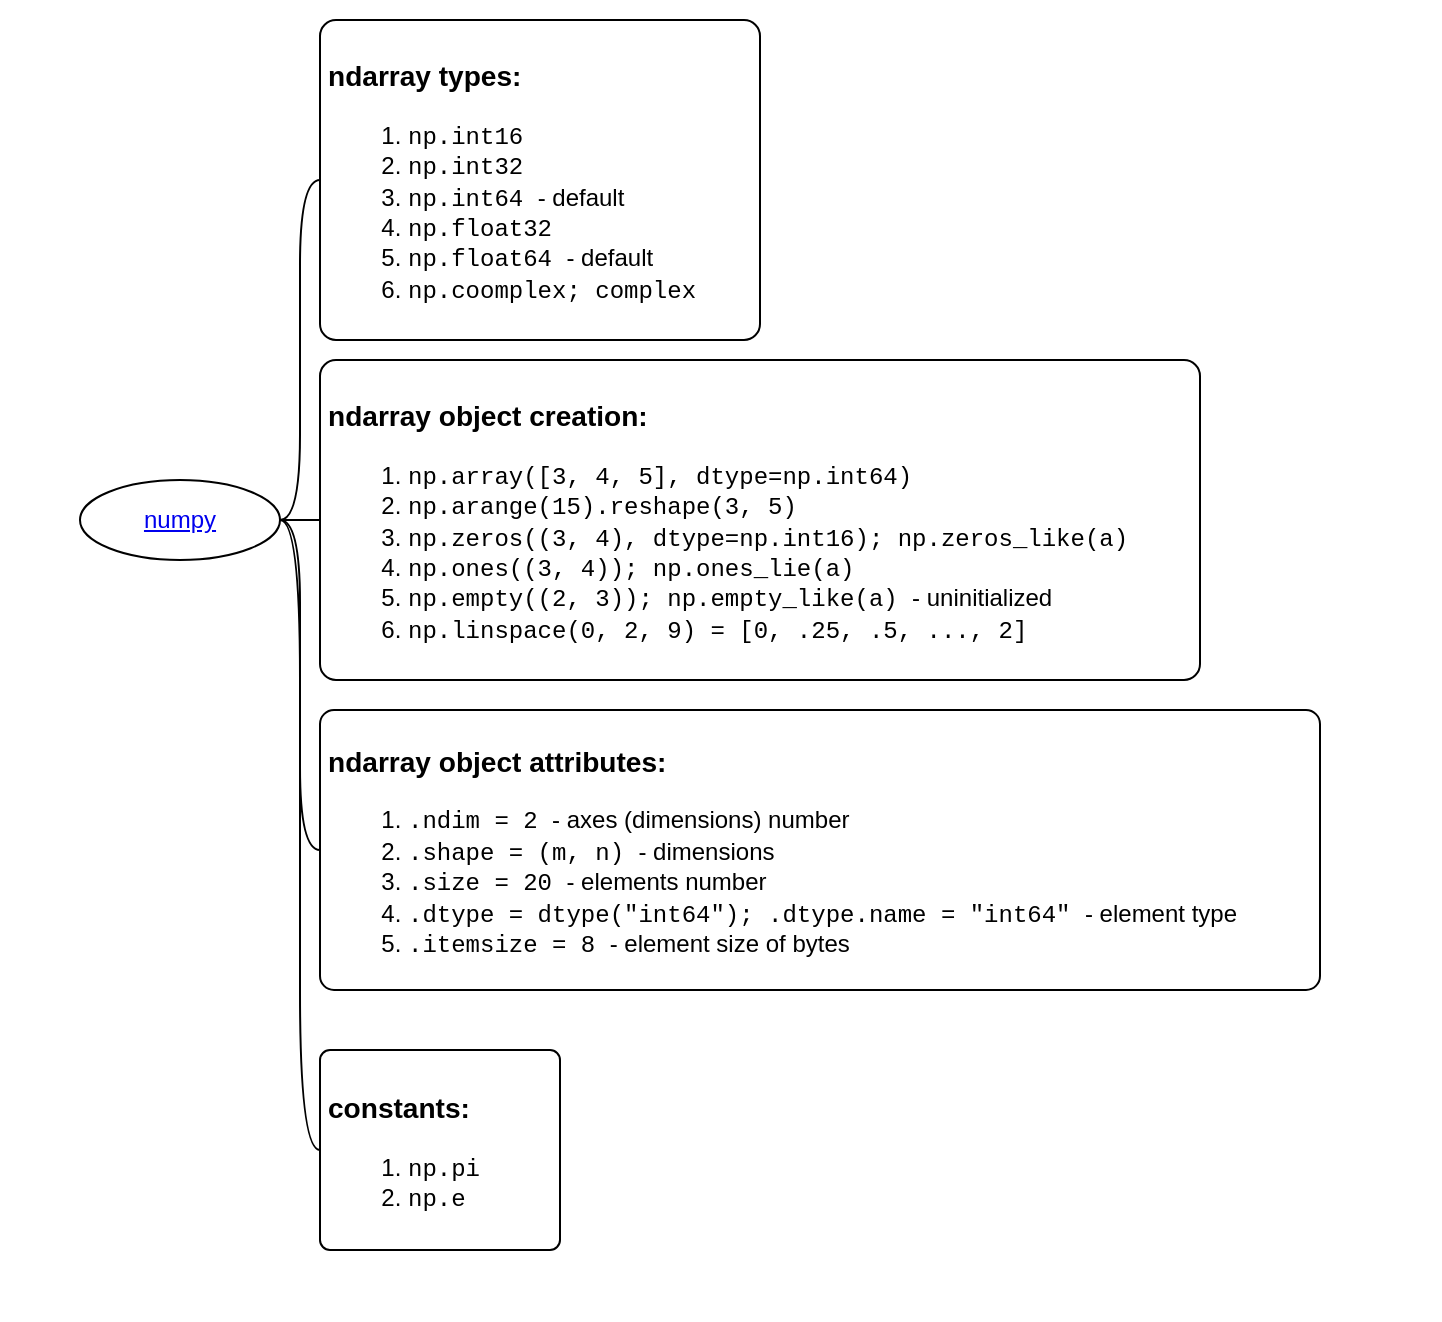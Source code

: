 <mxfile version="13.0.9">
    <diagram id="6hGFLwfOUW9BJ-s0fimq" name="numpy">
        <mxGraphModel dx="702" dy="399" grid="1" gridSize="10" guides="1" tooltips="1" connect="1" arrows="1" fold="1" page="1" pageScale="1" pageWidth="827" pageHeight="1169" math="0" shadow="0">
            <root>
                <mxCell id="0"/>
                <mxCell id="1" parent="0"/>
                <mxCell id="2" value="" style="swimlane;html=1;startSize=15;horizontal=1;containerType=tree;strokeColor=none;fillColor=none;" parent="1" vertex="1">
                    <mxGeometry x="10" y="90" width="720" height="660" as="geometry"/>
                </mxCell>
                <mxCell id="3" value="" style="edgeStyle=entityRelationEdgeStyle;startArrow=none;endArrow=none;segment=10;curved=1;" parent="2" source="7" target="8" edge="1">
                    <mxGeometry relative="1" as="geometry"/>
                </mxCell>
                <mxCell id="7" value="&lt;a href=&quot;https://numpy.org&quot;&gt;numpy&lt;/a&gt;" style="ellipse;whiteSpace=wrap;html=1;align=center;treeFolding=1;treeMoving=1;newEdgeStyle={&quot;edgeStyle&quot;:&quot;entityRelationEdgeStyle&quot;,&quot;startArrow&quot;:&quot;none&quot;,&quot;endArrow&quot;:&quot;none&quot;,&quot;segment&quot;:10,&quot;curved&quot;:1};" parent="2" vertex="1">
                    <mxGeometry x="40" y="240" width="100" height="40" as="geometry"/>
                </mxCell>
                <mxCell id="8" value="&lt;h3&gt;ndarray types:&lt;/h3&gt;&lt;div&gt;&lt;ol&gt;&lt;li&gt;&lt;font face=&quot;Courier New&quot;&gt;np.int16&lt;/font&gt;&lt;/li&gt;&lt;li&gt;&lt;font face=&quot;Courier New&quot;&gt;np.int32&lt;/font&gt;&lt;/li&gt;&lt;li&gt;&lt;font face=&quot;Courier New&quot;&gt;np.int64 &lt;/font&gt;- default&lt;/li&gt;&lt;li&gt;&lt;font face=&quot;Courier New&quot;&gt;np.float32&lt;/font&gt;&lt;/li&gt;&lt;li&gt;&lt;font face=&quot;Courier New&quot;&gt;np.float64 &lt;/font&gt;- default&lt;/li&gt;&lt;li&gt;&lt;font face=&quot;Courier New&quot;&gt;np.coomplex; complex&lt;/font&gt;&lt;/li&gt;&lt;/ol&gt;&lt;/div&gt;" style="whiteSpace=wrap;html=1;rounded=1;arcSize=5;align=left;verticalAlign=middle;strokeWidth=1;autosize=1;spacing=4;treeFolding=1;treeMoving=1;newEdgeStyle={&quot;edgeStyle&quot;:&quot;entityRelationEdgeStyle&quot;,&quot;startArrow&quot;:&quot;none&quot;,&quot;endArrow&quot;:&quot;none&quot;,&quot;segment&quot;:10,&quot;curved&quot;:1};direction=east;" parent="2" vertex="1">
                    <mxGeometry x="160" y="10" width="220" height="160" as="geometry"/>
                </mxCell>
                <mxCell id="15" value="" style="edgeStyle=entityRelationEdgeStyle;startArrow=none;endArrow=none;segment=10;curved=1;" parent="2" source="7" target="16" edge="1">
                    <mxGeometry relative="1" as="geometry">
                        <mxPoint x="120" y="85" as="sourcePoint"/>
                    </mxGeometry>
                </mxCell>
                <mxCell id="16" value="&lt;h3&gt;ndarray object attributes:&lt;/h3&gt;&lt;div&gt;&lt;ol&gt;&lt;li&gt;&lt;font face=&quot;Courier New&quot;&gt;.ndim = 2&amp;nbsp;&lt;/font&gt;- axes (dimensions) number&lt;/li&gt;&lt;li&gt;&lt;font face=&quot;Courier New&quot;&gt;.shape = (m, n)&amp;nbsp;&lt;/font&gt;- dimensions&lt;/li&gt;&lt;li&gt;&lt;font face=&quot;Courier New&quot;&gt;.size = 20&amp;nbsp;&lt;/font&gt;- elements number&lt;/li&gt;&lt;li&gt;&lt;font face=&quot;Courier New&quot;&gt;.dtype = dtype(&quot;int64&quot;); .dtype.name = &quot;int64&quot;&amp;nbsp;&lt;/font&gt;- element type&lt;/li&gt;&lt;li&gt;&lt;font face=&quot;Courier New&quot;&gt;.itemsize = 8&amp;nbsp;&lt;/font&gt;- element size of bytes&lt;/li&gt;&lt;/ol&gt;&lt;/div&gt;" style="whiteSpace=wrap;html=1;rounded=1;arcSize=5;align=left;verticalAlign=middle;strokeWidth=1;autosize=1;spacing=4;treeFolding=1;treeMoving=1;newEdgeStyle={&quot;edgeStyle&quot;:&quot;entityRelationEdgeStyle&quot;,&quot;startArrow&quot;:&quot;none&quot;,&quot;endArrow&quot;:&quot;none&quot;,&quot;segment&quot;:10,&quot;curved&quot;:1};" parent="2" vertex="1">
                    <mxGeometry x="160" y="355" width="500" height="140" as="geometry"/>
                </mxCell>
                <mxCell id="17" value="" style="edgeStyle=entityRelationEdgeStyle;startArrow=none;endArrow=none;segment=10;curved=1;" parent="2" source="7" target="18" edge="1">
                    <mxGeometry relative="1" as="geometry">
                        <mxPoint x="150" y="240" as="sourcePoint"/>
                    </mxGeometry>
                </mxCell>
                <mxCell id="18" value="&lt;h3&gt;ndarray object creation:&lt;/h3&gt;&lt;div&gt;&lt;ol&gt;&lt;li&gt;&lt;font face=&quot;Courier New&quot;&gt;np.array([3, 4, 5], dtype=np.int64)&lt;/font&gt;&lt;/li&gt;&lt;li&gt;&lt;font face=&quot;Courier New&quot;&gt;np.arange(15).reshape(3, 5)&lt;/font&gt;&lt;/li&gt;&lt;li&gt;&lt;font face=&quot;Courier New&quot;&gt;np.zeros((3, 4), dtype=np.int16); np.zeros_like(a)&lt;/font&gt;&lt;/li&gt;&lt;li&gt;&lt;font face=&quot;Courier New&quot;&gt;np.ones((3, 4)); np.ones_lie(a)&lt;/font&gt;&lt;/li&gt;&lt;li&gt;&lt;font face=&quot;Courier New&quot;&gt;np.empty((2, 3)); np.empty_like(a)&amp;nbsp;&lt;/font&gt;- uninitialized&lt;/li&gt;&lt;li&gt;&lt;font face=&quot;Courier New&quot;&gt;np.linspace(0, 2, 9) = [0, .25, .5, ..., 2]&lt;/font&gt;&lt;/li&gt;&lt;/ol&gt;&lt;/div&gt;" style="whiteSpace=wrap;html=1;rounded=1;arcSize=5;align=left;verticalAlign=middle;strokeWidth=1;autosize=1;spacing=4;treeFolding=1;treeMoving=1;newEdgeStyle={&quot;edgeStyle&quot;:&quot;entityRelationEdgeStyle&quot;,&quot;startArrow&quot;:&quot;none&quot;,&quot;endArrow&quot;:&quot;none&quot;,&quot;segment&quot;:10,&quot;curved&quot;:1};direction=east;" parent="2" vertex="1">
                    <mxGeometry x="160" y="180" width="440" height="160" as="geometry"/>
                </mxCell>
                <mxCell id="19" value="" style="edgeStyle=entityRelationEdgeStyle;startArrow=none;endArrow=none;segment=10;curved=1;" edge="1" target="20" source="7" parent="2">
                    <mxGeometry relative="1" as="geometry">
                        <mxPoint x="150" y="350" as="sourcePoint"/>
                    </mxGeometry>
                </mxCell>
                <mxCell id="20" value="&lt;h3&gt;constants:&lt;/h3&gt;&lt;div&gt;&lt;ol&gt;&lt;li&gt;&lt;font face=&quot;Courier New&quot;&gt;np.pi&lt;/font&gt;&lt;/li&gt;&lt;li&gt;&lt;font face=&quot;Courier New&quot;&gt;np.e&lt;/font&gt;&lt;/li&gt;&lt;/ol&gt;&lt;/div&gt;" style="whiteSpace=wrap;html=1;rounded=1;arcSize=5;align=left;verticalAlign=middle;strokeWidth=1;autosize=1;spacing=4;treeFolding=1;treeMoving=1;newEdgeStyle={&quot;edgeStyle&quot;:&quot;entityRelationEdgeStyle&quot;,&quot;startArrow&quot;:&quot;none&quot;,&quot;endArrow&quot;:&quot;none&quot;,&quot;segment&quot;:10,&quot;curved&quot;:1};" vertex="1" parent="2">
                    <mxGeometry x="160" y="525" width="120" height="100" as="geometry"/>
                </mxCell>
            </root>
        </mxGraphModel>
    </diagram>
</mxfile>